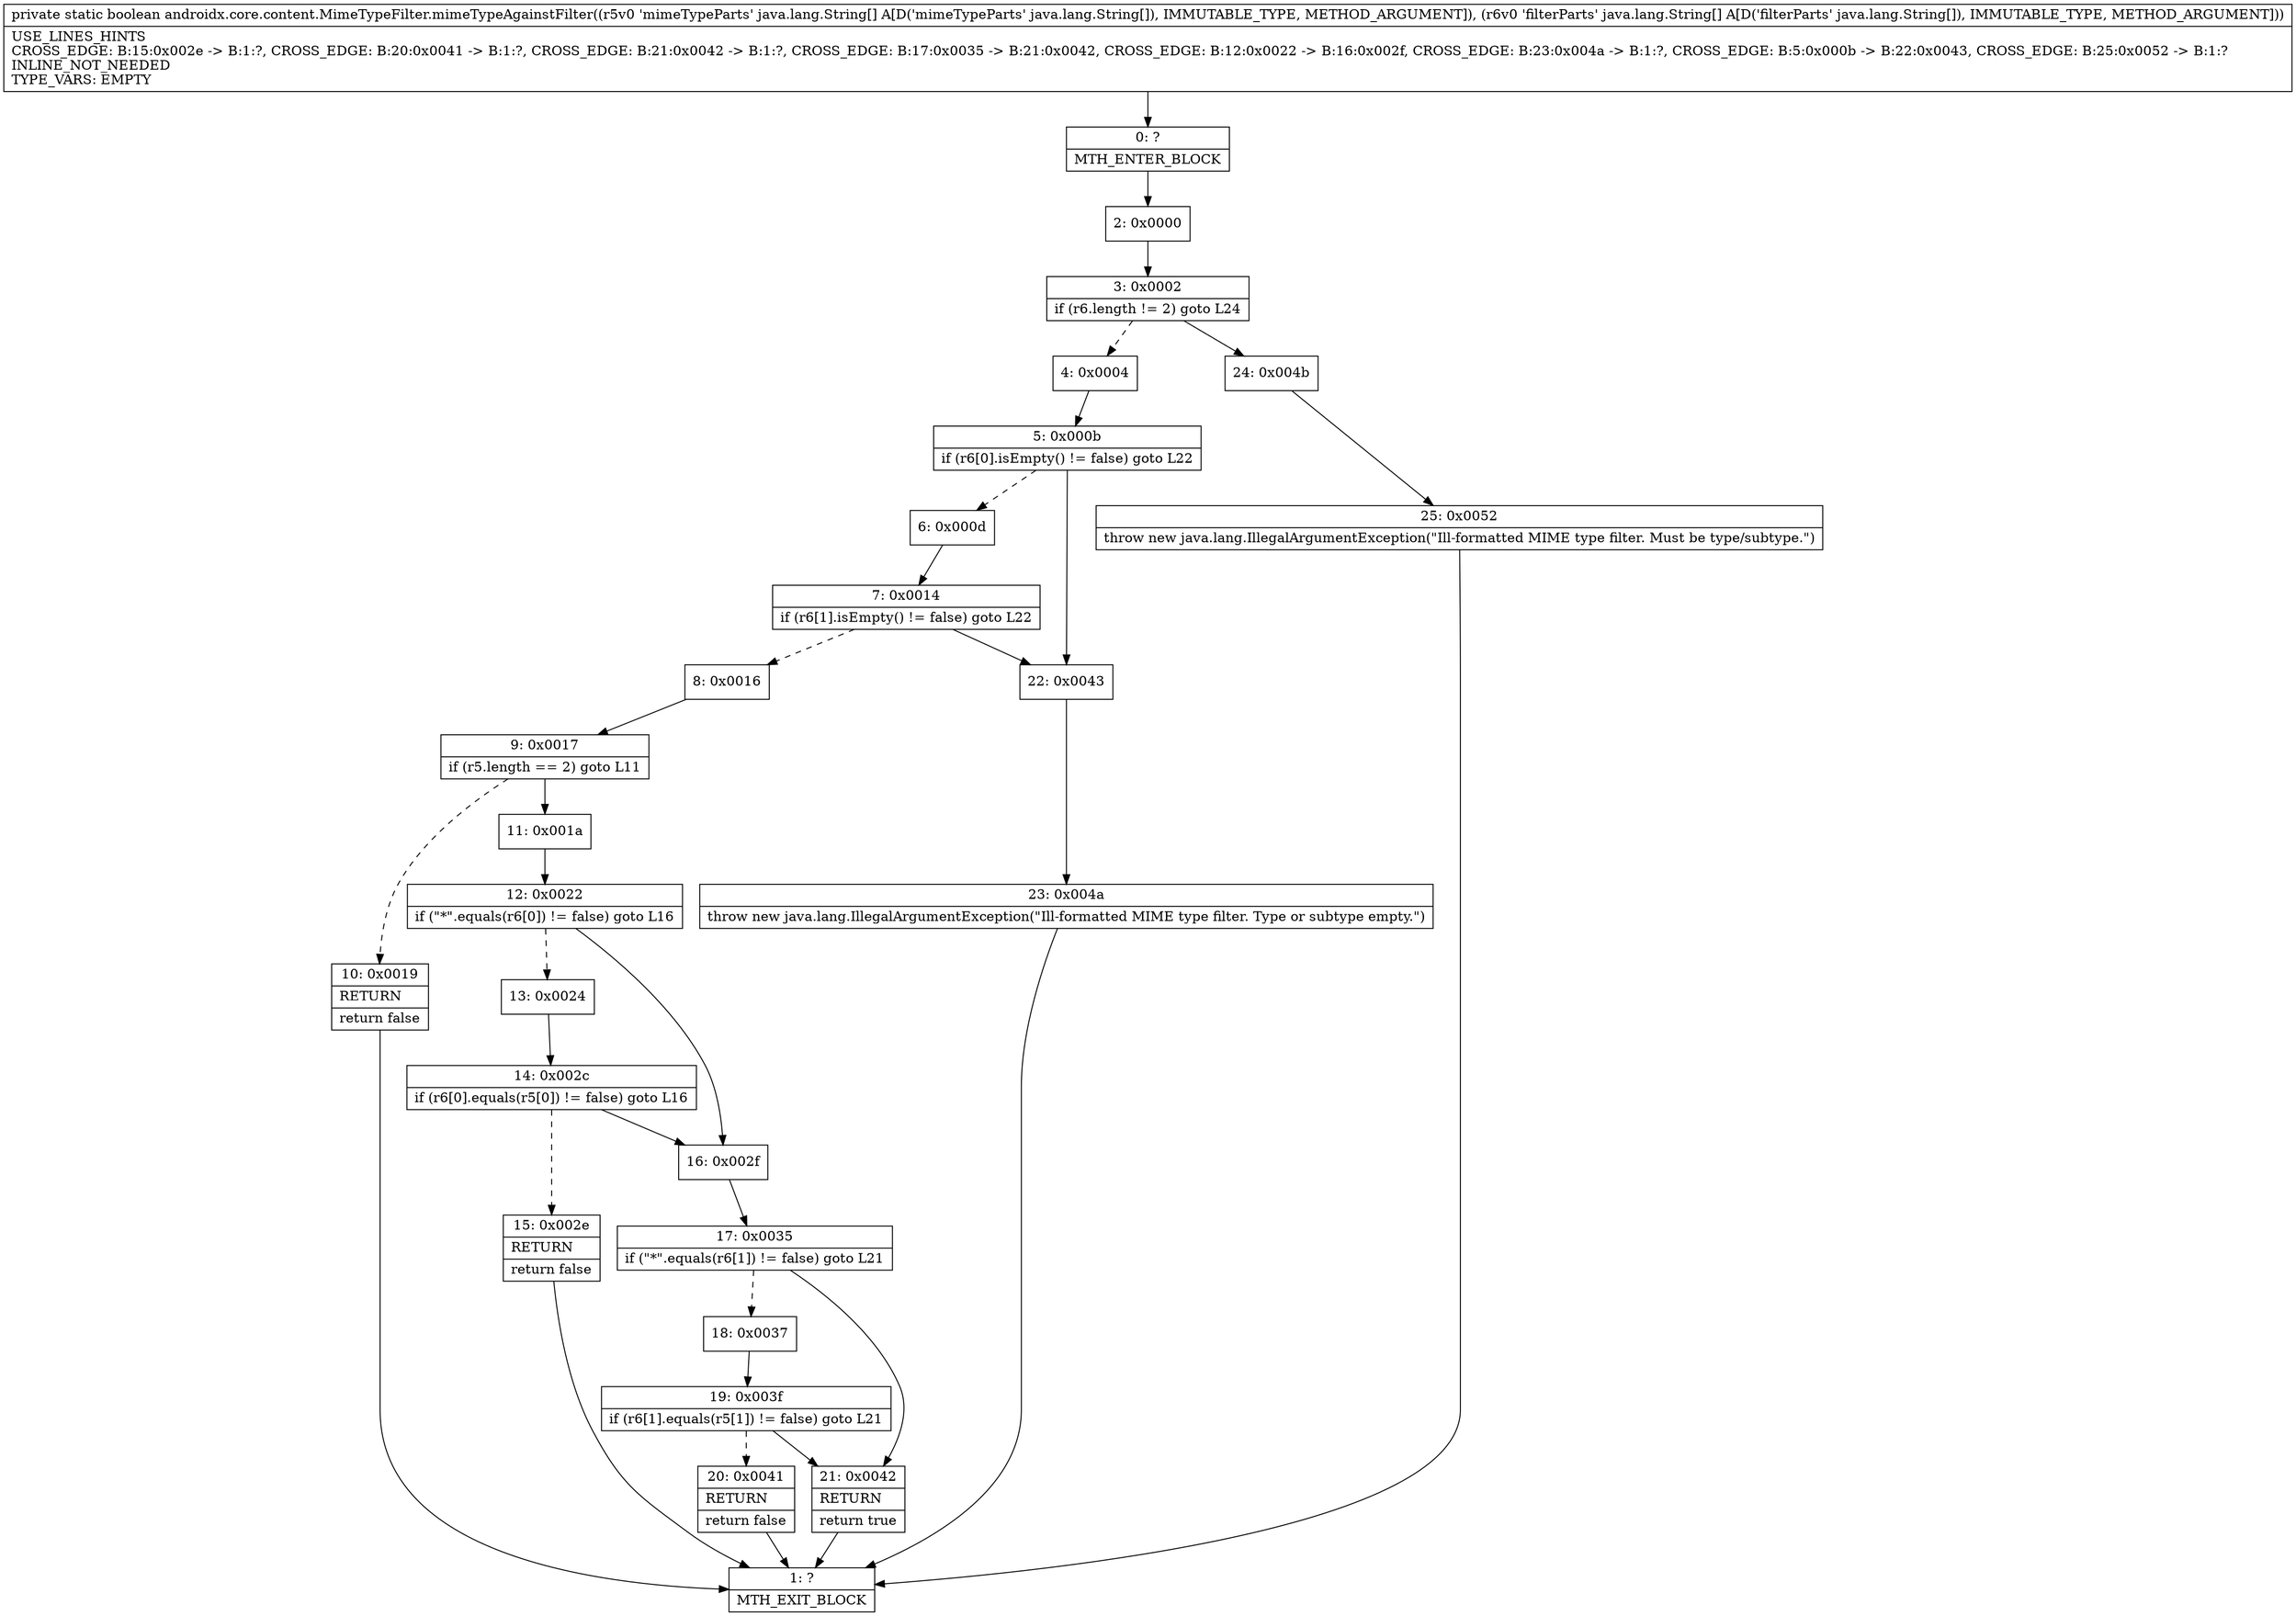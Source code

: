 digraph "CFG forandroidx.core.content.MimeTypeFilter.mimeTypeAgainstFilter([Ljava\/lang\/String;[Ljava\/lang\/String;)Z" {
Node_0 [shape=record,label="{0\:\ ?|MTH_ENTER_BLOCK\l}"];
Node_2 [shape=record,label="{2\:\ 0x0000}"];
Node_3 [shape=record,label="{3\:\ 0x0002|if (r6.length != 2) goto L24\l}"];
Node_4 [shape=record,label="{4\:\ 0x0004}"];
Node_5 [shape=record,label="{5\:\ 0x000b|if (r6[0].isEmpty() != false) goto L22\l}"];
Node_6 [shape=record,label="{6\:\ 0x000d}"];
Node_7 [shape=record,label="{7\:\ 0x0014|if (r6[1].isEmpty() != false) goto L22\l}"];
Node_8 [shape=record,label="{8\:\ 0x0016}"];
Node_9 [shape=record,label="{9\:\ 0x0017|if (r5.length == 2) goto L11\l}"];
Node_10 [shape=record,label="{10\:\ 0x0019|RETURN\l|return false\l}"];
Node_1 [shape=record,label="{1\:\ ?|MTH_EXIT_BLOCK\l}"];
Node_11 [shape=record,label="{11\:\ 0x001a}"];
Node_12 [shape=record,label="{12\:\ 0x0022|if (\"*\".equals(r6[0]) != false) goto L16\l}"];
Node_13 [shape=record,label="{13\:\ 0x0024}"];
Node_14 [shape=record,label="{14\:\ 0x002c|if (r6[0].equals(r5[0]) != false) goto L16\l}"];
Node_15 [shape=record,label="{15\:\ 0x002e|RETURN\l|return false\l}"];
Node_16 [shape=record,label="{16\:\ 0x002f}"];
Node_17 [shape=record,label="{17\:\ 0x0035|if (\"*\".equals(r6[1]) != false) goto L21\l}"];
Node_18 [shape=record,label="{18\:\ 0x0037}"];
Node_19 [shape=record,label="{19\:\ 0x003f|if (r6[1].equals(r5[1]) != false) goto L21\l}"];
Node_20 [shape=record,label="{20\:\ 0x0041|RETURN\l|return false\l}"];
Node_21 [shape=record,label="{21\:\ 0x0042|RETURN\l|return true\l}"];
Node_22 [shape=record,label="{22\:\ 0x0043}"];
Node_23 [shape=record,label="{23\:\ 0x004a|throw new java.lang.IllegalArgumentException(\"Ill\-formatted MIME type filter. Type or subtype empty.\")\l}"];
Node_24 [shape=record,label="{24\:\ 0x004b}"];
Node_25 [shape=record,label="{25\:\ 0x0052|throw new java.lang.IllegalArgumentException(\"Ill\-formatted MIME type filter. Must be type\/subtype.\")\l}"];
MethodNode[shape=record,label="{private static boolean androidx.core.content.MimeTypeFilter.mimeTypeAgainstFilter((r5v0 'mimeTypeParts' java.lang.String[] A[D('mimeTypeParts' java.lang.String[]), IMMUTABLE_TYPE, METHOD_ARGUMENT]), (r6v0 'filterParts' java.lang.String[] A[D('filterParts' java.lang.String[]), IMMUTABLE_TYPE, METHOD_ARGUMENT]))  | USE_LINES_HINTS\lCROSS_EDGE: B:15:0x002e \-\> B:1:?, CROSS_EDGE: B:20:0x0041 \-\> B:1:?, CROSS_EDGE: B:21:0x0042 \-\> B:1:?, CROSS_EDGE: B:17:0x0035 \-\> B:21:0x0042, CROSS_EDGE: B:12:0x0022 \-\> B:16:0x002f, CROSS_EDGE: B:23:0x004a \-\> B:1:?, CROSS_EDGE: B:5:0x000b \-\> B:22:0x0043, CROSS_EDGE: B:25:0x0052 \-\> B:1:?\lINLINE_NOT_NEEDED\lTYPE_VARS: EMPTY\l}"];
MethodNode -> Node_0;Node_0 -> Node_2;
Node_2 -> Node_3;
Node_3 -> Node_4[style=dashed];
Node_3 -> Node_24;
Node_4 -> Node_5;
Node_5 -> Node_6[style=dashed];
Node_5 -> Node_22;
Node_6 -> Node_7;
Node_7 -> Node_8[style=dashed];
Node_7 -> Node_22;
Node_8 -> Node_9;
Node_9 -> Node_10[style=dashed];
Node_9 -> Node_11;
Node_10 -> Node_1;
Node_11 -> Node_12;
Node_12 -> Node_13[style=dashed];
Node_12 -> Node_16;
Node_13 -> Node_14;
Node_14 -> Node_15[style=dashed];
Node_14 -> Node_16;
Node_15 -> Node_1;
Node_16 -> Node_17;
Node_17 -> Node_18[style=dashed];
Node_17 -> Node_21;
Node_18 -> Node_19;
Node_19 -> Node_20[style=dashed];
Node_19 -> Node_21;
Node_20 -> Node_1;
Node_21 -> Node_1;
Node_22 -> Node_23;
Node_23 -> Node_1;
Node_24 -> Node_25;
Node_25 -> Node_1;
}

